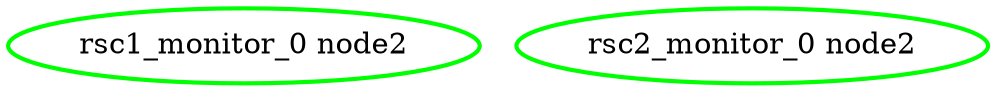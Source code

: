  digraph "g" {
"rsc1_monitor_0 node2" [ style=bold color="green" fontcolor="black"]
"rsc2_monitor_0 node2" [ style=bold color="green" fontcolor="black"]
}
